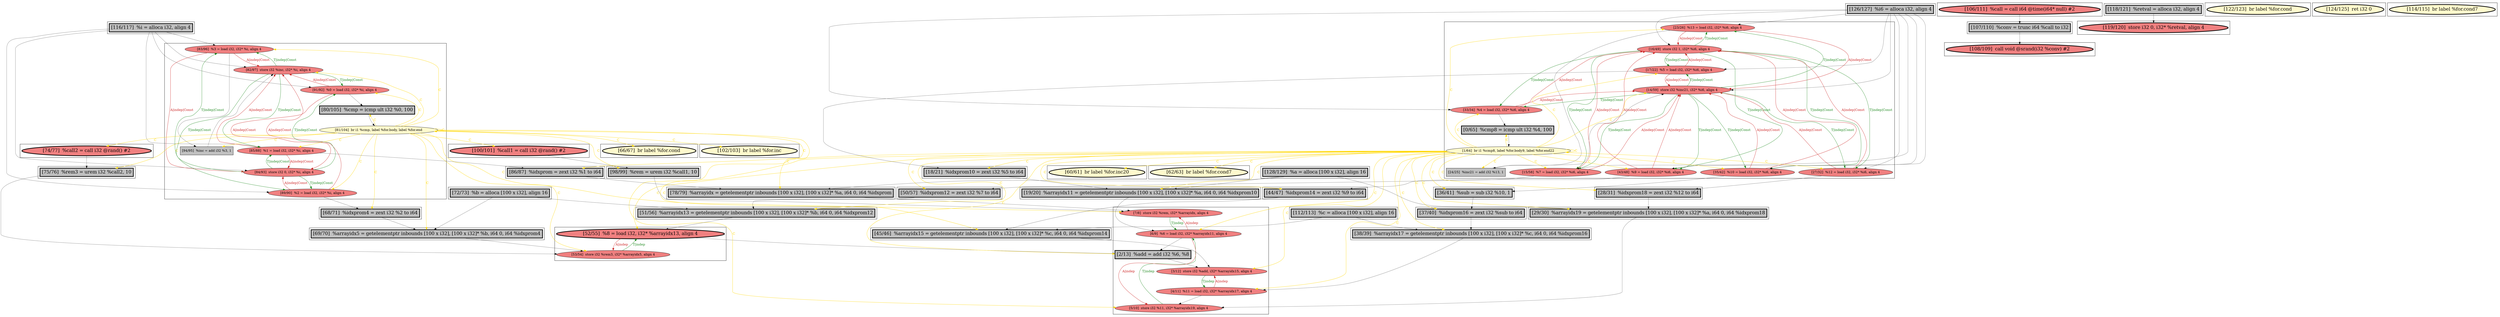 
digraph G {



node289->node293 [style=solid,color=firebrick3,label="A|indep|Const",penwidth=1.0,fontcolor=firebrick3 ]
node293->node289 [style=solid,color=forestgreen,label="T|indep|Const",penwidth=1.0,fontcolor=forestgreen ]
node285->node288 [style=solid,color=firebrick3,label="A|indep|Const",penwidth=1.0,fontcolor=firebrick3 ]
node288->node289 [style=solid,color=forestgreen,label="T|indep|Const",penwidth=1.0,fontcolor=forestgreen ]
node250->node272 [style=solid,color=black,label="",penwidth=0.5,fontcolor=black ]
node289->node288 [style=solid,color=firebrick3,label="A|indep|Const",penwidth=1.0,fontcolor=firebrick3 ]
node265->node273 [style=solid,color=gold,label="C",penwidth=1.0,fontcolor=gold ]
node242->node239 [style=solid,color=black,label="",penwidth=0.5,fontcolor=black ]
node262->node259 [style=solid,color=black,label="",penwidth=0.5,fontcolor=black ]
node254->node237 [style=solid,color=black,label="",penwidth=0.5,fontcolor=black ]
node269->node267 [style=solid,color=forestgreen,label="T|indep|Const",penwidth=1.0,fontcolor=forestgreen ]
node288->node285 [style=solid,color=forestgreen,label="T|indep|Const",penwidth=1.0,fontcolor=forestgreen ]
node244->node242 [style=solid,color=black,label="",penwidth=0.5,fontcolor=black ]
node250->node271 [style=solid,color=black,label="",penwidth=0.5,fontcolor=black ]
node282->node288 [style=solid,color=black,label="",penwidth=0.5,fontcolor=black ]
node236->node235 [style=solid,color=black,label="",penwidth=0.5,fontcolor=black ]
node252->node291 [style=solid,color=black,label="",penwidth=0.5,fontcolor=black ]
node252->node283 [style=solid,color=black,label="",penwidth=0.5,fontcolor=black ]
node286->node288 [style=solid,color=firebrick3,label="A|indep|Const",penwidth=1.0,fontcolor=firebrick3 ]
node290->node281 [style=solid,color=gold,label="C",penwidth=1.0,fontcolor=gold ]
node263->node273 [style=solid,color=black,label="",penwidth=0.5,fontcolor=black ]
node252->node285 [style=solid,color=black,label="",penwidth=0.5,fontcolor=black ]
node253->node254 [style=solid,color=forestgreen,label="T|indep",penwidth=1.0,fontcolor=forestgreen ]
node246->node249 [style=solid,color=black,label="",penwidth=0.5,fontcolor=black ]
node287->node290 [style=solid,color=black,label="",penwidth=0.5,fontcolor=black ]
node290->node287 [style=solid,color=gold,label="C",penwidth=1.0,fontcolor=gold ]
node236->node238 [style=solid,color=firebrick3,label="A|indep",penwidth=1.0,fontcolor=firebrick3 ]
node252->node292 [style=solid,color=black,label="",penwidth=0.5,fontcolor=black ]
node284->node247 [style=solid,color=black,label="",penwidth=0.5,fontcolor=black ]
node271->node263 [style=solid,color=black,label="",penwidth=0.5,fontcolor=black ]
node272->node269 [style=solid,color=firebrick3,label="A|indep|Const",penwidth=1.0,fontcolor=firebrick3 ]
node267->node269 [style=solid,color=firebrick3,label="A|indep|Const",penwidth=1.0,fontcolor=firebrick3 ]
node252->node288 [style=solid,color=black,label="",penwidth=0.5,fontcolor=black ]
node241->node240 [style=solid,color=black,label="",penwidth=0.5,fontcolor=black ]
node259->node245 [style=solid,color=black,label="",penwidth=0.5,fontcolor=black ]
node238->node236 [style=solid,color=forestgreen,label="T|indep",penwidth=1.0,fontcolor=forestgreen ]
node290->node237 [style=solid,color=gold,label="C",penwidth=1.0,fontcolor=gold ]
node277->node253 [style=solid,color=black,label="",penwidth=0.5,fontcolor=black ]
node240->node237 [style=solid,color=black,label="",penwidth=0.5,fontcolor=black ]
node250->node267 [style=solid,color=black,label="",penwidth=0.5,fontcolor=black ]
node290->node257 [style=solid,color=gold,label="C",penwidth=1.0,fontcolor=gold ]
node297->node254 [style=solid,color=black,label="",penwidth=0.5,fontcolor=black ]
node285->node299 [style=solid,color=black,label="",penwidth=0.5,fontcolor=black ]
node270->node271 [style=solid,color=forestgreen,label="T|indep|Const",penwidth=1.0,fontcolor=forestgreen ]
node266->node268 [style=solid,color=black,label="",penwidth=0.5,fontcolor=black ]
node292->node288 [style=solid,color=firebrick3,label="A|indep|Const",penwidth=1.0,fontcolor=firebrick3 ]
node278->node297 [style=solid,color=black,label="",penwidth=0.5,fontcolor=black ]
node267->node279 [style=solid,color=black,label="",penwidth=0.5,fontcolor=black ]
node237->node238 [style=solid,color=black,label="",penwidth=0.5,fontcolor=black ]
node281->node249 [style=solid,color=black,label="",penwidth=0.5,fontcolor=black ]
node290->node240 [style=solid,color=gold,label="C",penwidth=1.0,fontcolor=gold ]
node293->node283 [style=solid,color=forestgreen,label="T|indep|Const",penwidth=1.0,fontcolor=forestgreen ]
node283->node293 [style=solid,color=firebrick3,label="A|indep|Const",penwidth=1.0,fontcolor=firebrick3 ]
node298->node258 [style=solid,color=black,label="",penwidth=0.5,fontcolor=black ]
node278->node260 [style=solid,color=black,label="",penwidth=0.5,fontcolor=black ]
node286->node287 [style=solid,color=black,label="",penwidth=0.5,fontcolor=black ]
node292->node261 [style=solid,color=black,label="",penwidth=0.5,fontcolor=black ]
node267->node270 [style=solid,color=firebrick3,label="A|indep|Const",penwidth=1.0,fontcolor=firebrick3 ]
node270->node267 [style=solid,color=forestgreen,label="T|indep|Const",penwidth=1.0,fontcolor=forestgreen ]
node289->node282 [style=solid,color=black,label="",penwidth=0.5,fontcolor=black ]
node272->node264 [style=solid,color=black,label="",penwidth=0.5,fontcolor=black ]
node290->node289 [style=solid,color=gold,label="C",penwidth=1.0,fontcolor=gold ]
node271->node270 [style=solid,color=firebrick3,label="A|indep|Const",penwidth=1.0,fontcolor=firebrick3 ]
node290->node299 [style=solid,color=gold,label="C",penwidth=1.0,fontcolor=gold ]
node265->node269 [style=solid,color=gold,label="C",penwidth=1.0,fontcolor=gold ]
node265->node280 [style=solid,color=gold,label="C",penwidth=1.0,fontcolor=gold ]
node283->node298 [style=solid,color=black,label="",penwidth=0.5,fontcolor=black ]
node290->node286 [style=solid,color=gold,label="C",penwidth=1.0,fontcolor=gold ]
node247->node241 [style=solid,color=black,label="",penwidth=0.5,fontcolor=black ]
node290->node284 [style=solid,color=gold,label="C",penwidth=1.0,fontcolor=gold ]
node255->node274 [style=solid,color=black,label="",penwidth=0.5,fontcolor=black ]
node265->node266 [style=solid,color=gold,label="C",penwidth=1.0,fontcolor=gold ]
node290->node247 [style=solid,color=gold,label="C",penwidth=1.0,fontcolor=gold ]
node290->node241 [style=solid,color=gold,label="C",penwidth=1.0,fontcolor=gold ]
node265->node239 [style=solid,color=gold,label="C",penwidth=1.0,fontcolor=gold ]
node243->node273 [style=solid,color=black,label="",penwidth=0.5,fontcolor=black ]
node265->node263 [style=solid,color=gold,label="C",penwidth=1.0,fontcolor=gold ]
node290->node296 [style=solid,color=gold,label="C",penwidth=1.0,fontcolor=gold ]
node293->node292 [style=solid,color=forestgreen,label="T|indep|Const",penwidth=1.0,fontcolor=forestgreen ]
node252->node286 [style=solid,color=black,label="",penwidth=0.5,fontcolor=black ]
node265->node264 [style=solid,color=gold,label="C",penwidth=1.0,fontcolor=gold ]
node295->node297 [style=solid,color=black,label="",penwidth=0.5,fontcolor=black ]
node290->node297 [style=solid,color=gold,label="C",penwidth=1.0,fontcolor=gold ]
node290->node288 [style=solid,color=gold,label="C",penwidth=1.0,fontcolor=gold ]
node239->node240 [style=solid,color=forestgreen,label="T|indep",penwidth=1.0,fontcolor=forestgreen ]
node265->node276 [style=solid,color=gold,label="C",penwidth=1.0,fontcolor=gold ]
node240->node239 [style=solid,color=firebrick3,label="A|indep",penwidth=1.0,fontcolor=firebrick3 ]
node265->node253 [style=solid,color=gold,label="C",penwidth=1.0,fontcolor=gold ]
node290->node285 [style=solid,color=gold,label="C",penwidth=1.0,fontcolor=gold ]
node250->node270 [style=solid,color=black,label="",penwidth=0.5,fontcolor=black ]
node276->node277 [style=solid,color=black,label="",penwidth=0.5,fontcolor=black ]
node265->node272 [style=solid,color=gold,label="C",penwidth=1.0,fontcolor=gold ]
node288->node284 [style=solid,color=forestgreen,label="T|indep|Const",penwidth=1.0,fontcolor=forestgreen ]
node290->node295 [style=solid,color=gold,label="C",penwidth=1.0,fontcolor=gold ]
node290->node290 [style=solid,color=gold,label="C",penwidth=1.0,fontcolor=gold ]
node288->node292 [style=solid,color=forestgreen,label="T|indep|Const",penwidth=1.0,fontcolor=forestgreen ]
node290->node291 [style=solid,color=gold,label="C",penwidth=1.0,fontcolor=gold ]
node265->node244 [style=solid,color=gold,label="C",penwidth=1.0,fontcolor=gold ]
node246->node258 [style=solid,color=black,label="",penwidth=0.5,fontcolor=black ]
node288->node286 [style=solid,color=forestgreen,label="T|indep|Const",penwidth=1.0,fontcolor=forestgreen ]
node290->node235 [style=solid,color=gold,label="C",penwidth=1.0,fontcolor=gold ]
node261->node281 [style=solid,color=black,label="",penwidth=0.5,fontcolor=black ]
node290->node283 [style=solid,color=gold,label="C",penwidth=1.0,fontcolor=gold ]
node252->node284 [style=solid,color=black,label="",penwidth=0.5,fontcolor=black ]
node265->node242 [style=solid,color=gold,label="C",penwidth=1.0,fontcolor=gold ]
node290->node275 [style=solid,color=gold,label="C",penwidth=1.0,fontcolor=gold ]
node260->node253 [style=solid,color=black,label="",penwidth=0.5,fontcolor=black ]
node293->node291 [style=solid,color=forestgreen,label="T|indep|Const",penwidth=1.0,fontcolor=forestgreen ]
node279->node260 [style=solid,color=black,label="",penwidth=0.5,fontcolor=black ]
node288->node283 [style=solid,color=forestgreen,label="T|indep|Const",penwidth=1.0,fontcolor=forestgreen ]
node291->node295 [style=solid,color=black,label="",penwidth=0.5,fontcolor=black ]
node257->node235 [style=solid,color=black,label="",penwidth=0.5,fontcolor=black ]
node258->node238 [style=solid,color=black,label="",penwidth=0.5,fontcolor=black ]
node265->node277 [style=solid,color=gold,label="C",penwidth=1.0,fontcolor=gold ]
node290->node298 [style=solid,color=gold,label="C",penwidth=1.0,fontcolor=gold ]
node271->node269 [style=solid,color=firebrick3,label="A|indep|Const",penwidth=1.0,fontcolor=firebrick3 ]
node291->node293 [style=solid,color=firebrick3,label="A|indep|Const",penwidth=1.0,fontcolor=firebrick3 ]
node290->node238 [style=solid,color=gold,label="C",penwidth=1.0,fontcolor=gold ]
node265->node260 [style=solid,color=gold,label="C",penwidth=1.0,fontcolor=gold ]
node265->node294 [style=solid,color=gold,label="C",penwidth=1.0,fontcolor=gold ]
node285->node293 [style=solid,color=firebrick3,label="A|indep|Const",penwidth=1.0,fontcolor=firebrick3 ]
node283->node288 [style=solid,color=firebrick3,label="A|indep|Const",penwidth=1.0,fontcolor=firebrick3 ]
node291->node288 [style=solid,color=firebrick3,label="A|indep|Const",penwidth=1.0,fontcolor=firebrick3 ]
node252->node293 [style=solid,color=black,label="",penwidth=0.5,fontcolor=black ]
node243->node257 [style=solid,color=black,label="",penwidth=0.5,fontcolor=black ]
node290->node254 [style=solid,color=gold,label="C",penwidth=1.0,fontcolor=gold ]
node288->node291 [style=solid,color=forestgreen,label="T|indep|Const",penwidth=1.0,fontcolor=forestgreen ]
node254->node253 [style=solid,color=firebrick3,label="A|indep",penwidth=1.0,fontcolor=firebrick3 ]
node290->node258 [style=solid,color=gold,label="C",penwidth=1.0,fontcolor=gold ]
node240->node235 [style=solid,color=firebrick3,label="A|indep",penwidth=1.0,fontcolor=firebrick3 ]
node250->node269 [style=solid,color=black,label="",penwidth=0.5,fontcolor=black ]
node235->node240 [style=solid,color=forestgreen,label="T|indep",penwidth=1.0,fontcolor=forestgreen ]
node284->node288 [style=solid,color=firebrick3,label="A|indep|Const",penwidth=1.0,fontcolor=firebrick3 ]
node286->node293 [style=solid,color=firebrick3,label="A|indep|Const",penwidth=1.0,fontcolor=firebrick3 ]
node249->node236 [style=solid,color=black,label="",penwidth=0.5,fontcolor=black ]
node293->node286 [style=solid,color=forestgreen,label="T|indep|Const",penwidth=1.0,fontcolor=forestgreen ]
node290->node249 [style=solid,color=gold,label="C",penwidth=1.0,fontcolor=gold ]
node270->node266 [style=solid,color=forestgreen,label="T|indep|Const",penwidth=1.0,fontcolor=forestgreen ]
node265->node268 [style=solid,color=gold,label="C",penwidth=1.0,fontcolor=gold ]
node266->node269 [style=solid,color=firebrick3,label="A|indep|Const",penwidth=1.0,fontcolor=firebrick3 ]
node269->node266 [style=solid,color=forestgreen,label="T|indep|Const",penwidth=1.0,fontcolor=forestgreen ]
node265->node267 [style=solid,color=gold,label="C",penwidth=1.0,fontcolor=gold ]
node272->node270 [style=solid,color=firebrick3,label="A|indep|Const",penwidth=1.0,fontcolor=firebrick3 ]
node290->node261 [style=solid,color=gold,label="C",penwidth=1.0,fontcolor=gold ]
node293->node285 [style=solid,color=forestgreen,label="T|indep|Const",penwidth=1.0,fontcolor=forestgreen ]
node269->node272 [style=solid,color=forestgreen,label="T|indep|Const",penwidth=1.0,fontcolor=forestgreen ]
node265->node279 [style=solid,color=gold,label="C",penwidth=1.0,fontcolor=gold ]
node292->node293 [style=solid,color=firebrick3,label="A|indep|Const",penwidth=1.0,fontcolor=firebrick3 ]
node268->node265 [style=solid,color=black,label="",penwidth=0.5,fontcolor=black ]
node265->node271 [style=solid,color=gold,label="C",penwidth=1.0,fontcolor=gold ]
node270->node272 [style=solid,color=forestgreen,label="T|indep|Const",penwidth=1.0,fontcolor=forestgreen ]
node299->node257 [style=solid,color=black,label="",penwidth=0.5,fontcolor=black ]
node243->node241 [style=solid,color=black,label="",penwidth=0.5,fontcolor=black ]
node273->node239 [style=solid,color=black,label="",penwidth=0.5,fontcolor=black ]
node250->node266 [style=solid,color=black,label="",penwidth=0.5,fontcolor=black ]
node252->node289 [style=solid,color=black,label="",penwidth=0.5,fontcolor=black ]
node266->node270 [style=solid,color=firebrick3,label="A|indep|Const",penwidth=1.0,fontcolor=firebrick3 ]
node293->node284 [style=solid,color=forestgreen,label="T|indep|Const",penwidth=1.0,fontcolor=forestgreen ]
node290->node282 [style=solid,color=gold,label="C",penwidth=1.0,fontcolor=gold ]
node290->node236 [style=solid,color=gold,label="C",penwidth=1.0,fontcolor=gold ]
node265->node265 [style=solid,color=gold,label="C",penwidth=1.0,fontcolor=gold ]
node284->node293 [style=solid,color=firebrick3,label="A|indep|Const",penwidth=1.0,fontcolor=firebrick3 ]
node264->node269 [style=solid,color=black,label="",penwidth=0.5,fontcolor=black ]
node269->node271 [style=solid,color=forestgreen,label="T|indep|Const",penwidth=1.0,fontcolor=forestgreen ]
node290->node292 [style=solid,color=gold,label="C",penwidth=1.0,fontcolor=gold ]


subgraph cluster39 {


node299 [penwidth=3.0,fontsize=20,fillcolor=grey,label="[28/31]  %idxprom18 = zext i32 %12 to i64",shape=rectangle,style=filled ]



}

subgraph cluster38 {


node298 [penwidth=3.0,fontsize=20,fillcolor=grey,label="[44/47]  %idxprom14 = zext i32 %9 to i64",shape=rectangle,style=filled ]



}

subgraph cluster37 {


node297 [penwidth=3.0,fontsize=20,fillcolor=grey,label="[51/56]  %arrayidx13 = getelementptr inbounds [100 x i32], [100 x i32]* %b, i64 0, i64 %idxprom12",shape=rectangle,style=filled ]



}

subgraph cluster36 {


node296 [penwidth=3.0,fontsize=20,fillcolor=lemonchiffon,label="[60/61]  br label %for.inc20",shape=ellipse,style=filled ]



}

subgraph cluster15 {


node256 [penwidth=3.0,fontsize=20,fillcolor=lemonchiffon,label="[122/123]  br label %for.cond",shape=ellipse,style=filled ]



}

subgraph cluster35 {


node295 [penwidth=3.0,fontsize=20,fillcolor=grey,label="[50/57]  %idxprom12 = zext i32 %7 to i64",shape=rectangle,style=filled ]



}

subgraph cluster11 {


node251 [penwidth=3.0,fontsize=20,fillcolor=lemonchiffon,label="[124/125]  ret i32 0",shape=ellipse,style=filled ]



}

subgraph cluster19 {


node260 [penwidth=3.0,fontsize=20,fillcolor=grey,label="[69/70]  %arrayidx5 = getelementptr inbounds [100 x i32], [100 x i32]* %b, i64 0, i64 %idxprom4",shape=rectangle,style=filled ]



}

subgraph cluster9 {


node249 [penwidth=3.0,fontsize=20,fillcolor=grey,label="[38/39]  %arrayidx17 = getelementptr inbounds [100 x i32], [100 x i32]* %c, i64 0, i64 %idxprom16",shape=rectangle,style=filled ]



}

subgraph cluster8 {


node248 [penwidth=3.0,fontsize=20,fillcolor=lemonchiffon,label="[114/115]  br label %for.cond7",shape=ellipse,style=filled ]



}

subgraph cluster10 {


node250 [penwidth=3.0,fontsize=20,fillcolor=grey,label="[116/117]  %i = alloca i32, align 4",shape=rectangle,style=filled ]



}

subgraph cluster23 {


node271 [fillcolor=lightcoral,label="[85/88]  %1 = load i32, i32* %i, align 4",shape=ellipse,style=filled ]
node270 [fillcolor=lightcoral,label="[84/93]  store i32 0, i32* %i, align 4",shape=ellipse,style=filled ]
node265 [fillcolor=lemonchiffon,label="[81/104]  br i1 %cmp, label %for.body, label %for.end",shape=ellipse,style=filled ]
node267 [fillcolor=lightcoral,label="[89/90]  %2 = load i32, i32* %i, align 4",shape=ellipse,style=filled ]
node269 [fillcolor=lightcoral,label="[82/97]  store i32 %inc, i32* %i, align 4",shape=ellipse,style=filled ]
node272 [fillcolor=lightcoral,label="[83/96]  %3 = load i32, i32* %i, align 4",shape=ellipse,style=filled ]
node264 [fillcolor=grey,label="[94/95]  %inc = add i32 %3, 1",shape=rectangle,style=filled ]
node266 [fillcolor=lightcoral,label="[91/92]  %0 = load i32, i32* %i, align 4",shape=ellipse,style=filled ]
node268 [penwidth=3.0,fontsize=20,fillcolor=grey,label="[80/105]  %cmp = icmp ult i32 %0, 100",shape=rectangle,style=filled ]



}

subgraph cluster7 {


node247 [penwidth=3.0,fontsize=20,fillcolor=grey,label="[18/21]  %idxprom10 = zext i32 %5 to i64",shape=rectangle,style=filled ]



}

subgraph cluster14 {


node255 [penwidth=3.0,fontsize=20,fillcolor=grey,label="[118/121]  %retval = alloca i32, align 4",shape=rectangle,style=filled ]



}

subgraph cluster6 {


node246 [penwidth=3.0,fontsize=20,fillcolor=grey,label="[112/113]  %c = alloca [100 x i32], align 16",shape=rectangle,style=filled ]



}

subgraph cluster30 {


node279 [penwidth=3.0,fontsize=20,fillcolor=grey,label="[68/71]  %idxprom4 = zext i32 %2 to i64",shape=rectangle,style=filled ]



}

subgraph cluster31 {


node280 [penwidth=3.0,fontsize=20,fillcolor=lemonchiffon,label="[66/67]  br label %for.cond",shape=ellipse,style=filled ]



}

subgraph cluster0 {


node240 [fillcolor=lightcoral,label="[6/9]  %6 = load i32, i32* %arrayidx11, align 4",shape=ellipse,style=filled ]
node239 [fillcolor=lightcoral,label="[7/8]  store i32 %rem, i32* %arrayidx, align 4",shape=ellipse,style=filled ]
node237 [penwidth=3.0,fontsize=20,fillcolor=grey,label="[2/13]  %add = add i32 %6, %8",shape=rectangle,style=filled ]
node238 [fillcolor=lightcoral,label="[3/12]  store i32 %add, i32* %arrayidx15, align 4",shape=ellipse,style=filled ]
node235 [fillcolor=lightcoral,label="[5/10]  store i32 %11, i32* %arrayidx19, align 4",shape=ellipse,style=filled ]
node236 [fillcolor=lightcoral,label="[4/11]  %11 = load i32, i32* %arrayidx17, align 4",shape=ellipse,style=filled ]



}

subgraph cluster13 {


node254 [penwidth=3.0,fontsize=20,fillcolor=lightcoral,label="[52/55]  %8 = load i32, i32* %arrayidx13, align 4",shape=ellipse,style=filled ]
node253 [fillcolor=lightcoral,label="[53/54]  store i32 %rem3, i32* %arrayidx5, align 4",shape=ellipse,style=filled ]



}

subgraph cluster5 {


node245 [penwidth=3.0,fontsize=20,fillcolor=lightcoral,label="[108/109]  call void @srand(i32 %conv) #2",shape=ellipse,style=filled ]



}

subgraph cluster1 {


node241 [penwidth=3.0,fontsize=20,fillcolor=grey,label="[19/20]  %arrayidx11 = getelementptr inbounds [100 x i32], [100 x i32]* %a, i64 0, i64 %idxprom10",shape=rectangle,style=filled ]



}

subgraph cluster32 {


node281 [penwidth=3.0,fontsize=20,fillcolor=grey,label="[37/40]  %idxprom16 = zext i32 %sub to i64",shape=rectangle,style=filled ]



}

subgraph cluster3 {


node243 [penwidth=3.0,fontsize=20,fillcolor=grey,label="[128/129]  %a = alloca [100 x i32], align 16",shape=rectangle,style=filled ]



}

subgraph cluster4 {


node244 [penwidth=3.0,fontsize=20,fillcolor=lightcoral,label="[100/101]  %call1 = call i32 @rand() #2",shape=ellipse,style=filled ]



}

subgraph cluster17 {


node258 [penwidth=3.0,fontsize=20,fillcolor=grey,label="[45/46]  %arrayidx15 = getelementptr inbounds [100 x i32], [100 x i32]* %c, i64 0, i64 %idxprom14",shape=rectangle,style=filled ]



}

subgraph cluster16 {


node257 [penwidth=3.0,fontsize=20,fillcolor=grey,label="[29/30]  %arrayidx19 = getelementptr inbounds [100 x i32], [100 x i32]* %a, i64 0, i64 %idxprom18",shape=rectangle,style=filled ]



}

subgraph cluster2 {


node242 [penwidth=3.0,fontsize=20,fillcolor=grey,label="[98/99]  %rem = urem i32 %call1, 10",shape=rectangle,style=filled ]



}

subgraph cluster34 {


node294 [penwidth=3.0,fontsize=20,fillcolor=lemonchiffon,label="[102/103]  br label %for.inc",shape=ellipse,style=filled ]



}

subgraph cluster22 {


node263 [penwidth=3.0,fontsize=20,fillcolor=grey,label="[86/87]  %idxprom = zext i32 %1 to i64",shape=rectangle,style=filled ]



}

subgraph cluster25 {


node274 [penwidth=3.0,fontsize=20,fillcolor=lightcoral,label="[119/120]  store i32 0, i32* %retval, align 4",shape=ellipse,style=filled ]



}

subgraph cluster18 {


node259 [penwidth=3.0,fontsize=20,fillcolor=grey,label="[107/110]  %conv = trunc i64 %call to i32",shape=rectangle,style=filled ]



}

subgraph cluster29 {


node278 [penwidth=3.0,fontsize=20,fillcolor=grey,label="[72/73]  %b = alloca [100 x i32], align 16",shape=rectangle,style=filled ]



}

subgraph cluster20 {


node261 [penwidth=3.0,fontsize=20,fillcolor=grey,label="[36/41]  %sub = sub i32 %10, 1",shape=rectangle,style=filled ]



}

subgraph cluster26 {


node275 [penwidth=3.0,fontsize=20,fillcolor=lemonchiffon,label="[62/63]  br label %for.cond7",shape=ellipse,style=filled ]



}

subgraph cluster24 {


node273 [penwidth=3.0,fontsize=20,fillcolor=grey,label="[78/79]  %arrayidx = getelementptr inbounds [100 x i32], [100 x i32]* %a, i64 0, i64 %idxprom",shape=rectangle,style=filled ]



}

subgraph cluster28 {


node277 [penwidth=3.0,fontsize=20,fillcolor=grey,label="[75/76]  %rem3 = urem i32 %call2, 10",shape=rectangle,style=filled ]



}

subgraph cluster27 {


node276 [penwidth=3.0,fontsize=20,fillcolor=lightcoral,label="[74/77]  %call2 = call i32 @rand() #2",shape=ellipse,style=filled ]



}

subgraph cluster21 {


node262 [penwidth=3.0,fontsize=20,fillcolor=lightcoral,label="[106/111]  %call = call i64 @time(i64* null) #2",shape=ellipse,style=filled ]



}

subgraph cluster12 {


node252 [penwidth=3.0,fontsize=20,fillcolor=grey,label="[126/127]  %i6 = alloca i32, align 4",shape=rectangle,style=filled ]



}

subgraph cluster33 {


node290 [fillcolor=lemonchiffon,label="[1/64]  br i1 %cmp8, label %for.body9, label %for.end22",shape=ellipse,style=filled ]
node293 [fillcolor=lightcoral,label="[16/49]  store i32 1, i32* %i6, align 4",shape=ellipse,style=filled ]
node289 [fillcolor=lightcoral,label="[23/26]  %13 = load i32, i32* %i6, align 4",shape=ellipse,style=filled ]
node288 [fillcolor=lightcoral,label="[14/59]  store i32 %inc21, i32* %i6, align 4",shape=ellipse,style=filled ]
node283 [fillcolor=lightcoral,label="[43/48]  %9 = load i32, i32* %i6, align 4",shape=ellipse,style=filled ]
node291 [fillcolor=lightcoral,label="[15/58]  %7 = load i32, i32* %i6, align 4",shape=ellipse,style=filled ]
node282 [fillcolor=grey,label="[24/25]  %inc21 = add i32 %13, 1",shape=rectangle,style=filled ]
node292 [fillcolor=lightcoral,label="[35/42]  %10 = load i32, i32* %i6, align 4",shape=ellipse,style=filled ]
node284 [fillcolor=lightcoral,label="[17/22]  %5 = load i32, i32* %i6, align 4",shape=ellipse,style=filled ]
node285 [fillcolor=lightcoral,label="[27/32]  %12 = load i32, i32* %i6, align 4",shape=ellipse,style=filled ]
node286 [fillcolor=lightcoral,label="[33/34]  %4 = load i32, i32* %i6, align 4",shape=ellipse,style=filled ]
node287 [penwidth=3.0,fontsize=20,fillcolor=grey,label="[0/65]  %cmp8 = icmp ult i32 %4, 100",shape=rectangle,style=filled ]



}

}
